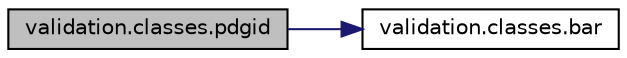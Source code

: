 digraph "validation.classes.pdgid"
{
 // INTERACTIVE_SVG=YES
 // LATEX_PDF_SIZE
  edge [fontname="Helvetica",fontsize="10",labelfontname="Helvetica",labelfontsize="10"];
  node [fontname="Helvetica",fontsize="10",shape=record];
  rankdir="LR";
  Node1 [label="validation.classes.pdgid",height=0.2,width=0.4,color="black", fillcolor="grey75", style="filled", fontcolor="black",tooltip=" "];
  Node1 -> Node2 [color="midnightblue",fontsize="10",style="solid",fontname="Helvetica"];
  Node2 [label="validation.classes.bar",height=0.2,width=0.4,color="black", fillcolor="white", style="filled",URL="$namespacevalidation_1_1classes.html#abbda87b110c9438ef0873b3879b48307",tooltip=" "];
}
